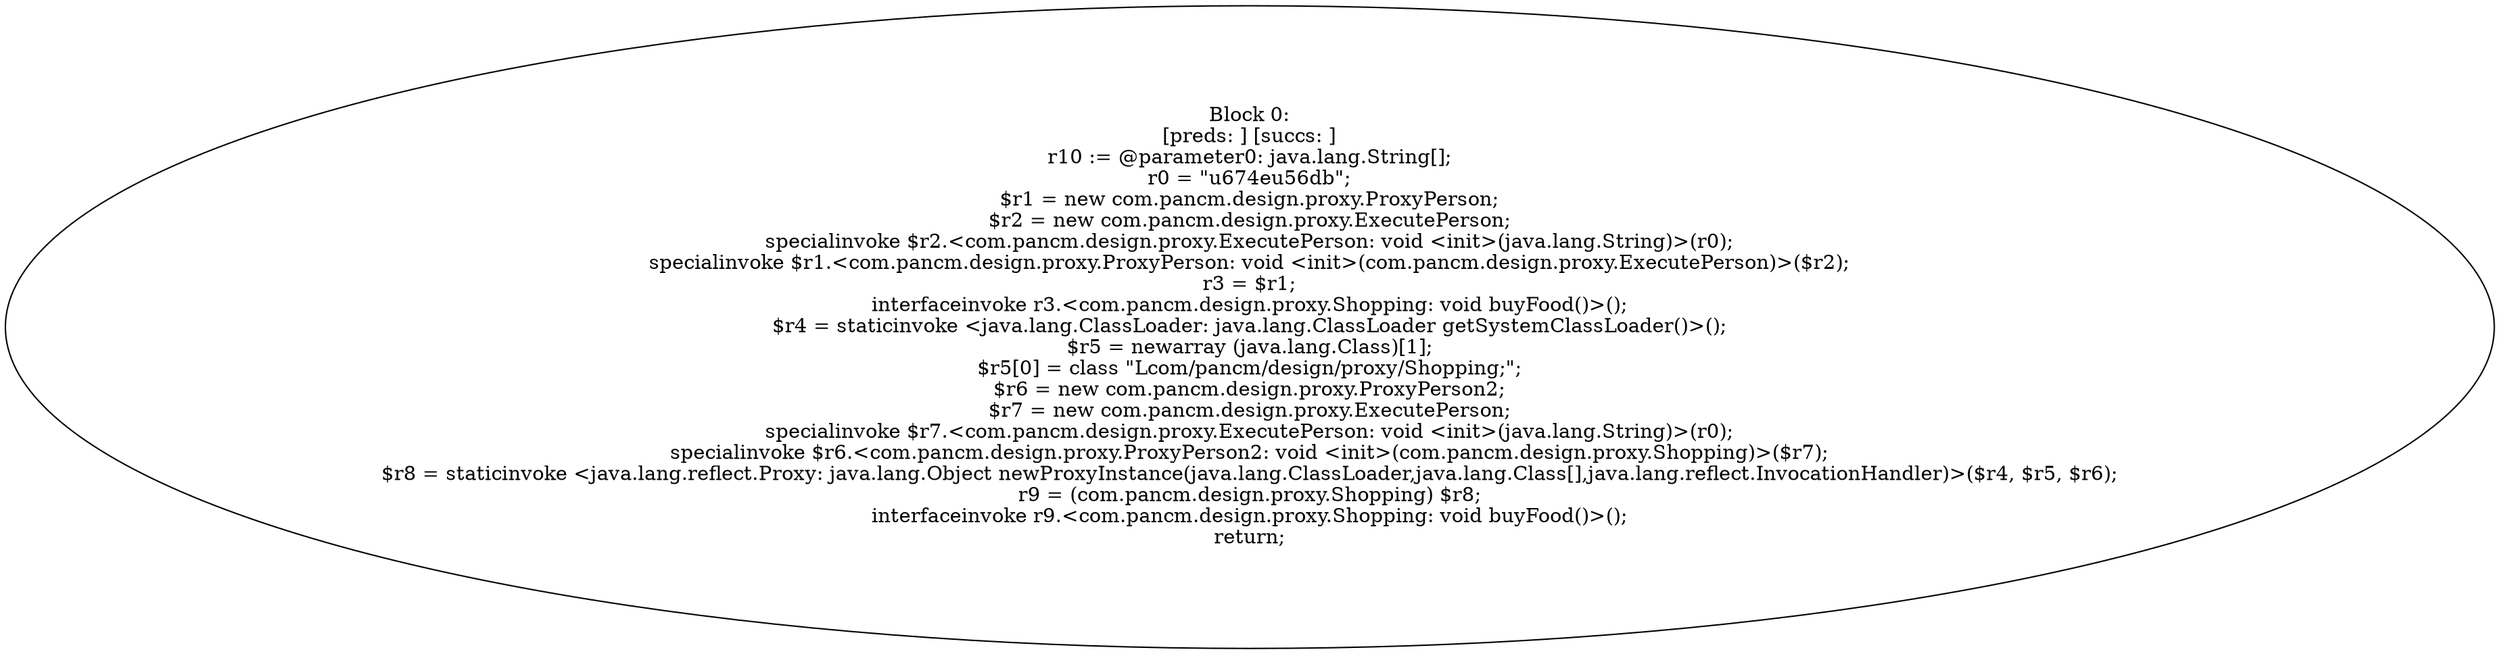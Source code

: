 digraph "unitGraph" {
    "Block 0:
[preds: ] [succs: ]
r10 := @parameter0: java.lang.String[];
r0 = \"\u674e\u56db\";
$r1 = new com.pancm.design.proxy.ProxyPerson;
$r2 = new com.pancm.design.proxy.ExecutePerson;
specialinvoke $r2.<com.pancm.design.proxy.ExecutePerson: void <init>(java.lang.String)>(r0);
specialinvoke $r1.<com.pancm.design.proxy.ProxyPerson: void <init>(com.pancm.design.proxy.ExecutePerson)>($r2);
r3 = $r1;
interfaceinvoke r3.<com.pancm.design.proxy.Shopping: void buyFood()>();
$r4 = staticinvoke <java.lang.ClassLoader: java.lang.ClassLoader getSystemClassLoader()>();
$r5 = newarray (java.lang.Class)[1];
$r5[0] = class \"Lcom/pancm/design/proxy/Shopping;\";
$r6 = new com.pancm.design.proxy.ProxyPerson2;
$r7 = new com.pancm.design.proxy.ExecutePerson;
specialinvoke $r7.<com.pancm.design.proxy.ExecutePerson: void <init>(java.lang.String)>(r0);
specialinvoke $r6.<com.pancm.design.proxy.ProxyPerson2: void <init>(com.pancm.design.proxy.Shopping)>($r7);
$r8 = staticinvoke <java.lang.reflect.Proxy: java.lang.Object newProxyInstance(java.lang.ClassLoader,java.lang.Class[],java.lang.reflect.InvocationHandler)>($r4, $r5, $r6);
r9 = (com.pancm.design.proxy.Shopping) $r8;
interfaceinvoke r9.<com.pancm.design.proxy.Shopping: void buyFood()>();
return;
"
}
